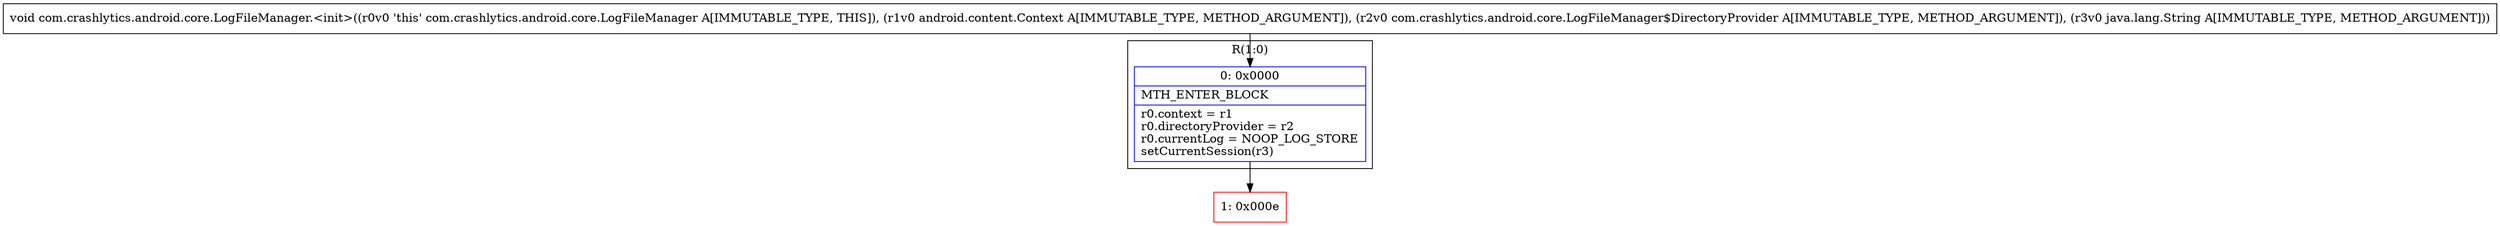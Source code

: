 digraph "CFG forcom.crashlytics.android.core.LogFileManager.\<init\>(Landroid\/content\/Context;Lcom\/crashlytics\/android\/core\/LogFileManager$DirectoryProvider;Ljava\/lang\/String;)V" {
subgraph cluster_Region_1696716742 {
label = "R(1:0)";
node [shape=record,color=blue];
Node_0 [shape=record,label="{0\:\ 0x0000|MTH_ENTER_BLOCK\l|r0.context = r1\lr0.directoryProvider = r2\lr0.currentLog = NOOP_LOG_STORE\lsetCurrentSession(r3)\l}"];
}
Node_1 [shape=record,color=red,label="{1\:\ 0x000e}"];
MethodNode[shape=record,label="{void com.crashlytics.android.core.LogFileManager.\<init\>((r0v0 'this' com.crashlytics.android.core.LogFileManager A[IMMUTABLE_TYPE, THIS]), (r1v0 android.content.Context A[IMMUTABLE_TYPE, METHOD_ARGUMENT]), (r2v0 com.crashlytics.android.core.LogFileManager$DirectoryProvider A[IMMUTABLE_TYPE, METHOD_ARGUMENT]), (r3v0 java.lang.String A[IMMUTABLE_TYPE, METHOD_ARGUMENT])) }"];
MethodNode -> Node_0;
Node_0 -> Node_1;
}

